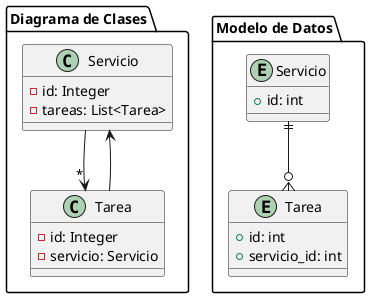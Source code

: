 @startuml
package "Diagrama de Clases" {
    class Servicio {
        -id: Integer
        -tareas: List<Tarea>
    }

    class Tarea {
        -id: Integer
        -servicio: Servicio
    }

    Servicio -->"*" Tarea
    Tarea --> Servicio
}

package "Modelo de Datos" {
    entity "Servicio" as servicio {
        +id: int
    }

    entity "Tarea" as tarea {
        +id: int
        +servicio_id: int
    }

    servicio ||--o{ tarea
}
@enduml
